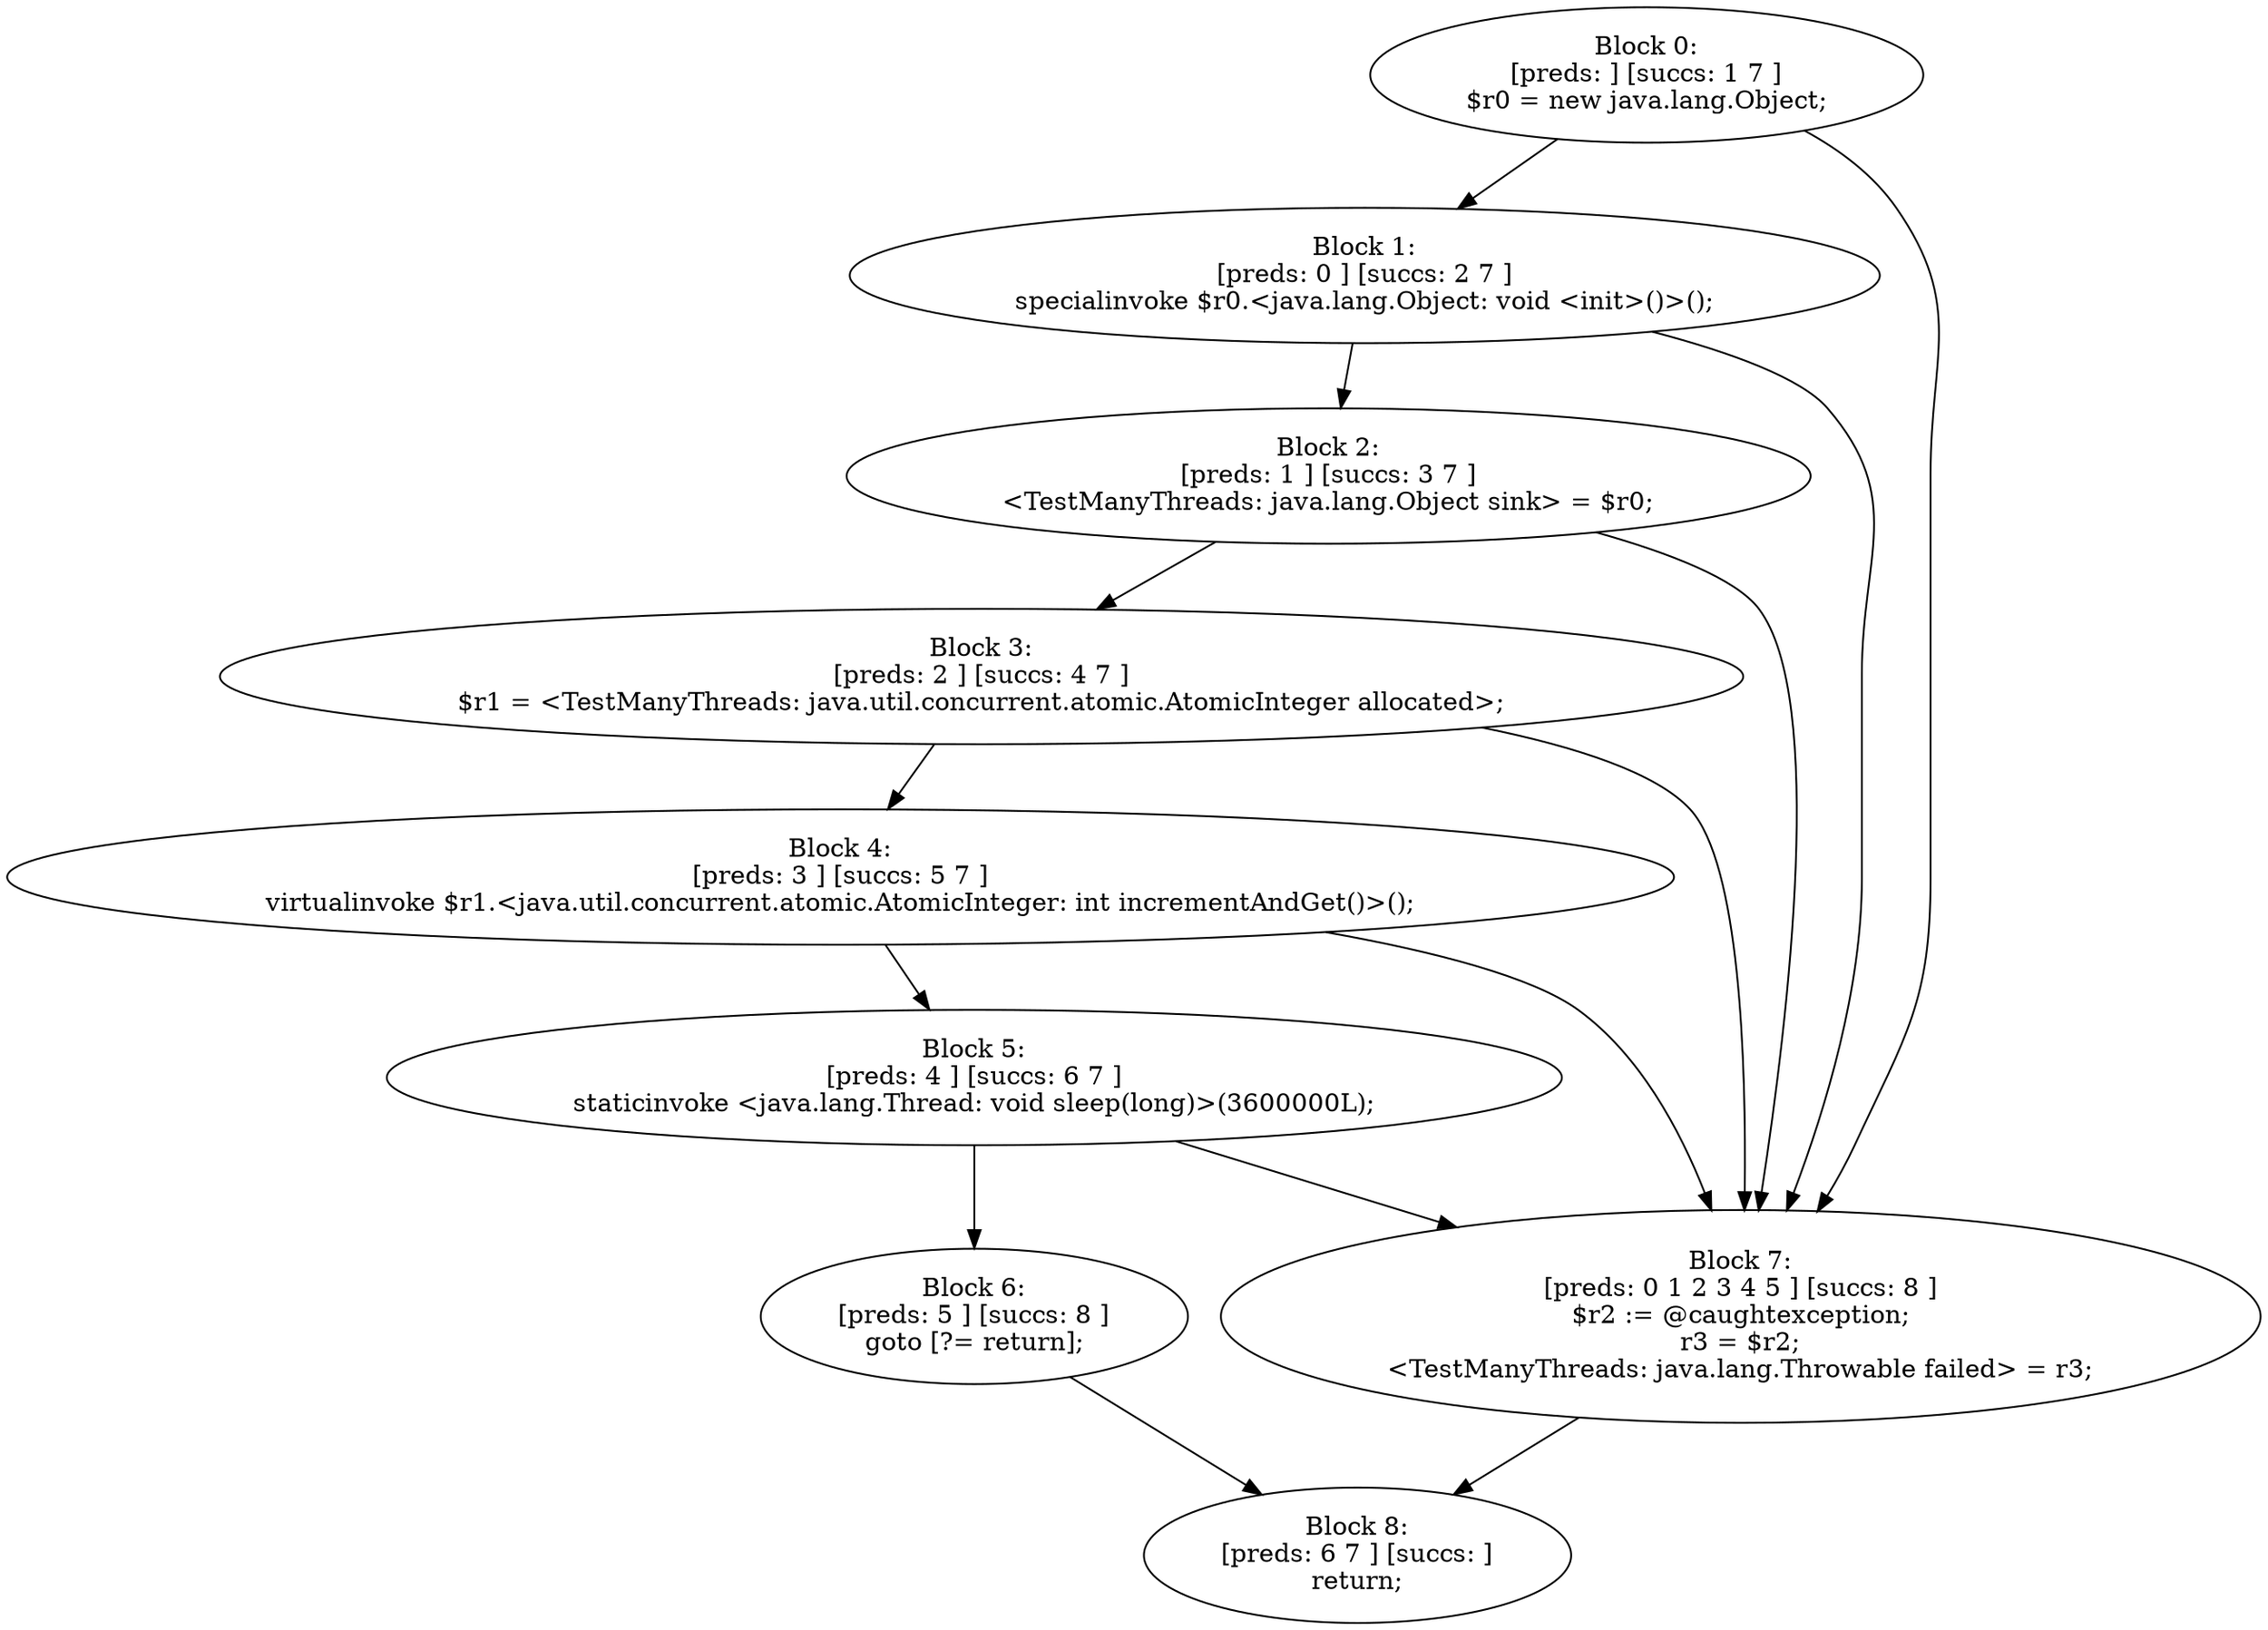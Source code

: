 digraph "unitGraph" {
    "Block 0:
[preds: ] [succs: 1 7 ]
$r0 = new java.lang.Object;
"
    "Block 1:
[preds: 0 ] [succs: 2 7 ]
specialinvoke $r0.<java.lang.Object: void <init>()>();
"
    "Block 2:
[preds: 1 ] [succs: 3 7 ]
<TestManyThreads: java.lang.Object sink> = $r0;
"
    "Block 3:
[preds: 2 ] [succs: 4 7 ]
$r1 = <TestManyThreads: java.util.concurrent.atomic.AtomicInteger allocated>;
"
    "Block 4:
[preds: 3 ] [succs: 5 7 ]
virtualinvoke $r1.<java.util.concurrent.atomic.AtomicInteger: int incrementAndGet()>();
"
    "Block 5:
[preds: 4 ] [succs: 6 7 ]
staticinvoke <java.lang.Thread: void sleep(long)>(3600000L);
"
    "Block 6:
[preds: 5 ] [succs: 8 ]
goto [?= return];
"
    "Block 7:
[preds: 0 1 2 3 4 5 ] [succs: 8 ]
$r2 := @caughtexception;
r3 = $r2;
<TestManyThreads: java.lang.Throwable failed> = r3;
"
    "Block 8:
[preds: 6 7 ] [succs: ]
return;
"
    "Block 0:
[preds: ] [succs: 1 7 ]
$r0 = new java.lang.Object;
"->"Block 1:
[preds: 0 ] [succs: 2 7 ]
specialinvoke $r0.<java.lang.Object: void <init>()>();
";
    "Block 0:
[preds: ] [succs: 1 7 ]
$r0 = new java.lang.Object;
"->"Block 7:
[preds: 0 1 2 3 4 5 ] [succs: 8 ]
$r2 := @caughtexception;
r3 = $r2;
<TestManyThreads: java.lang.Throwable failed> = r3;
";
    "Block 1:
[preds: 0 ] [succs: 2 7 ]
specialinvoke $r0.<java.lang.Object: void <init>()>();
"->"Block 2:
[preds: 1 ] [succs: 3 7 ]
<TestManyThreads: java.lang.Object sink> = $r0;
";
    "Block 1:
[preds: 0 ] [succs: 2 7 ]
specialinvoke $r0.<java.lang.Object: void <init>()>();
"->"Block 7:
[preds: 0 1 2 3 4 5 ] [succs: 8 ]
$r2 := @caughtexception;
r3 = $r2;
<TestManyThreads: java.lang.Throwable failed> = r3;
";
    "Block 2:
[preds: 1 ] [succs: 3 7 ]
<TestManyThreads: java.lang.Object sink> = $r0;
"->"Block 3:
[preds: 2 ] [succs: 4 7 ]
$r1 = <TestManyThreads: java.util.concurrent.atomic.AtomicInteger allocated>;
";
    "Block 2:
[preds: 1 ] [succs: 3 7 ]
<TestManyThreads: java.lang.Object sink> = $r0;
"->"Block 7:
[preds: 0 1 2 3 4 5 ] [succs: 8 ]
$r2 := @caughtexception;
r3 = $r2;
<TestManyThreads: java.lang.Throwable failed> = r3;
";
    "Block 3:
[preds: 2 ] [succs: 4 7 ]
$r1 = <TestManyThreads: java.util.concurrent.atomic.AtomicInteger allocated>;
"->"Block 4:
[preds: 3 ] [succs: 5 7 ]
virtualinvoke $r1.<java.util.concurrent.atomic.AtomicInteger: int incrementAndGet()>();
";
    "Block 3:
[preds: 2 ] [succs: 4 7 ]
$r1 = <TestManyThreads: java.util.concurrent.atomic.AtomicInteger allocated>;
"->"Block 7:
[preds: 0 1 2 3 4 5 ] [succs: 8 ]
$r2 := @caughtexception;
r3 = $r2;
<TestManyThreads: java.lang.Throwable failed> = r3;
";
    "Block 4:
[preds: 3 ] [succs: 5 7 ]
virtualinvoke $r1.<java.util.concurrent.atomic.AtomicInteger: int incrementAndGet()>();
"->"Block 5:
[preds: 4 ] [succs: 6 7 ]
staticinvoke <java.lang.Thread: void sleep(long)>(3600000L);
";
    "Block 4:
[preds: 3 ] [succs: 5 7 ]
virtualinvoke $r1.<java.util.concurrent.atomic.AtomicInteger: int incrementAndGet()>();
"->"Block 7:
[preds: 0 1 2 3 4 5 ] [succs: 8 ]
$r2 := @caughtexception;
r3 = $r2;
<TestManyThreads: java.lang.Throwable failed> = r3;
";
    "Block 5:
[preds: 4 ] [succs: 6 7 ]
staticinvoke <java.lang.Thread: void sleep(long)>(3600000L);
"->"Block 6:
[preds: 5 ] [succs: 8 ]
goto [?= return];
";
    "Block 5:
[preds: 4 ] [succs: 6 7 ]
staticinvoke <java.lang.Thread: void sleep(long)>(3600000L);
"->"Block 7:
[preds: 0 1 2 3 4 5 ] [succs: 8 ]
$r2 := @caughtexception;
r3 = $r2;
<TestManyThreads: java.lang.Throwable failed> = r3;
";
    "Block 6:
[preds: 5 ] [succs: 8 ]
goto [?= return];
"->"Block 8:
[preds: 6 7 ] [succs: ]
return;
";
    "Block 7:
[preds: 0 1 2 3 4 5 ] [succs: 8 ]
$r2 := @caughtexception;
r3 = $r2;
<TestManyThreads: java.lang.Throwable failed> = r3;
"->"Block 8:
[preds: 6 7 ] [succs: ]
return;
";
}
